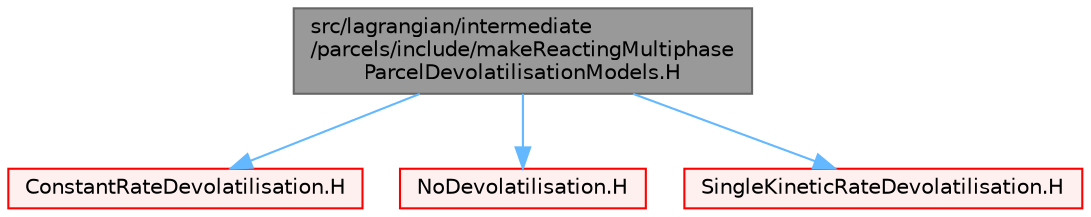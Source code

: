 digraph "src/lagrangian/intermediate/parcels/include/makeReactingMultiphaseParcelDevolatilisationModels.H"
{
 // LATEX_PDF_SIZE
  bgcolor="transparent";
  edge [fontname=Helvetica,fontsize=10,labelfontname=Helvetica,labelfontsize=10];
  node [fontname=Helvetica,fontsize=10,shape=box,height=0.2,width=0.4];
  Node1 [id="Node000001",label="src/lagrangian/intermediate\l/parcels/include/makeReactingMultiphase\lParcelDevolatilisationModels.H",height=0.2,width=0.4,color="gray40", fillcolor="grey60", style="filled", fontcolor="black",tooltip=" "];
  Node1 -> Node2 [id="edge1_Node000001_Node000002",color="steelblue1",style="solid",tooltip=" "];
  Node2 [id="Node000002",label="ConstantRateDevolatilisation.H",height=0.2,width=0.4,color="red", fillcolor="#FFF0F0", style="filled",URL="$ConstantRateDevolatilisation_8H.html",tooltip=" "];
  Node1 -> Node150 [id="edge2_Node000001_Node000150",color="steelblue1",style="solid",tooltip=" "];
  Node150 [id="Node000150",label="NoDevolatilisation.H",height=0.2,width=0.4,color="red", fillcolor="#FFF0F0", style="filled",URL="$NoDevolatilisation_8H.html",tooltip=" "];
  Node1 -> Node151 [id="edge3_Node000001_Node000151",color="steelblue1",style="solid",tooltip=" "];
  Node151 [id="Node000151",label="SingleKineticRateDevolatilisation.H",height=0.2,width=0.4,color="red", fillcolor="#FFF0F0", style="filled",URL="$SingleKineticRateDevolatilisation_8H.html",tooltip=" "];
}
